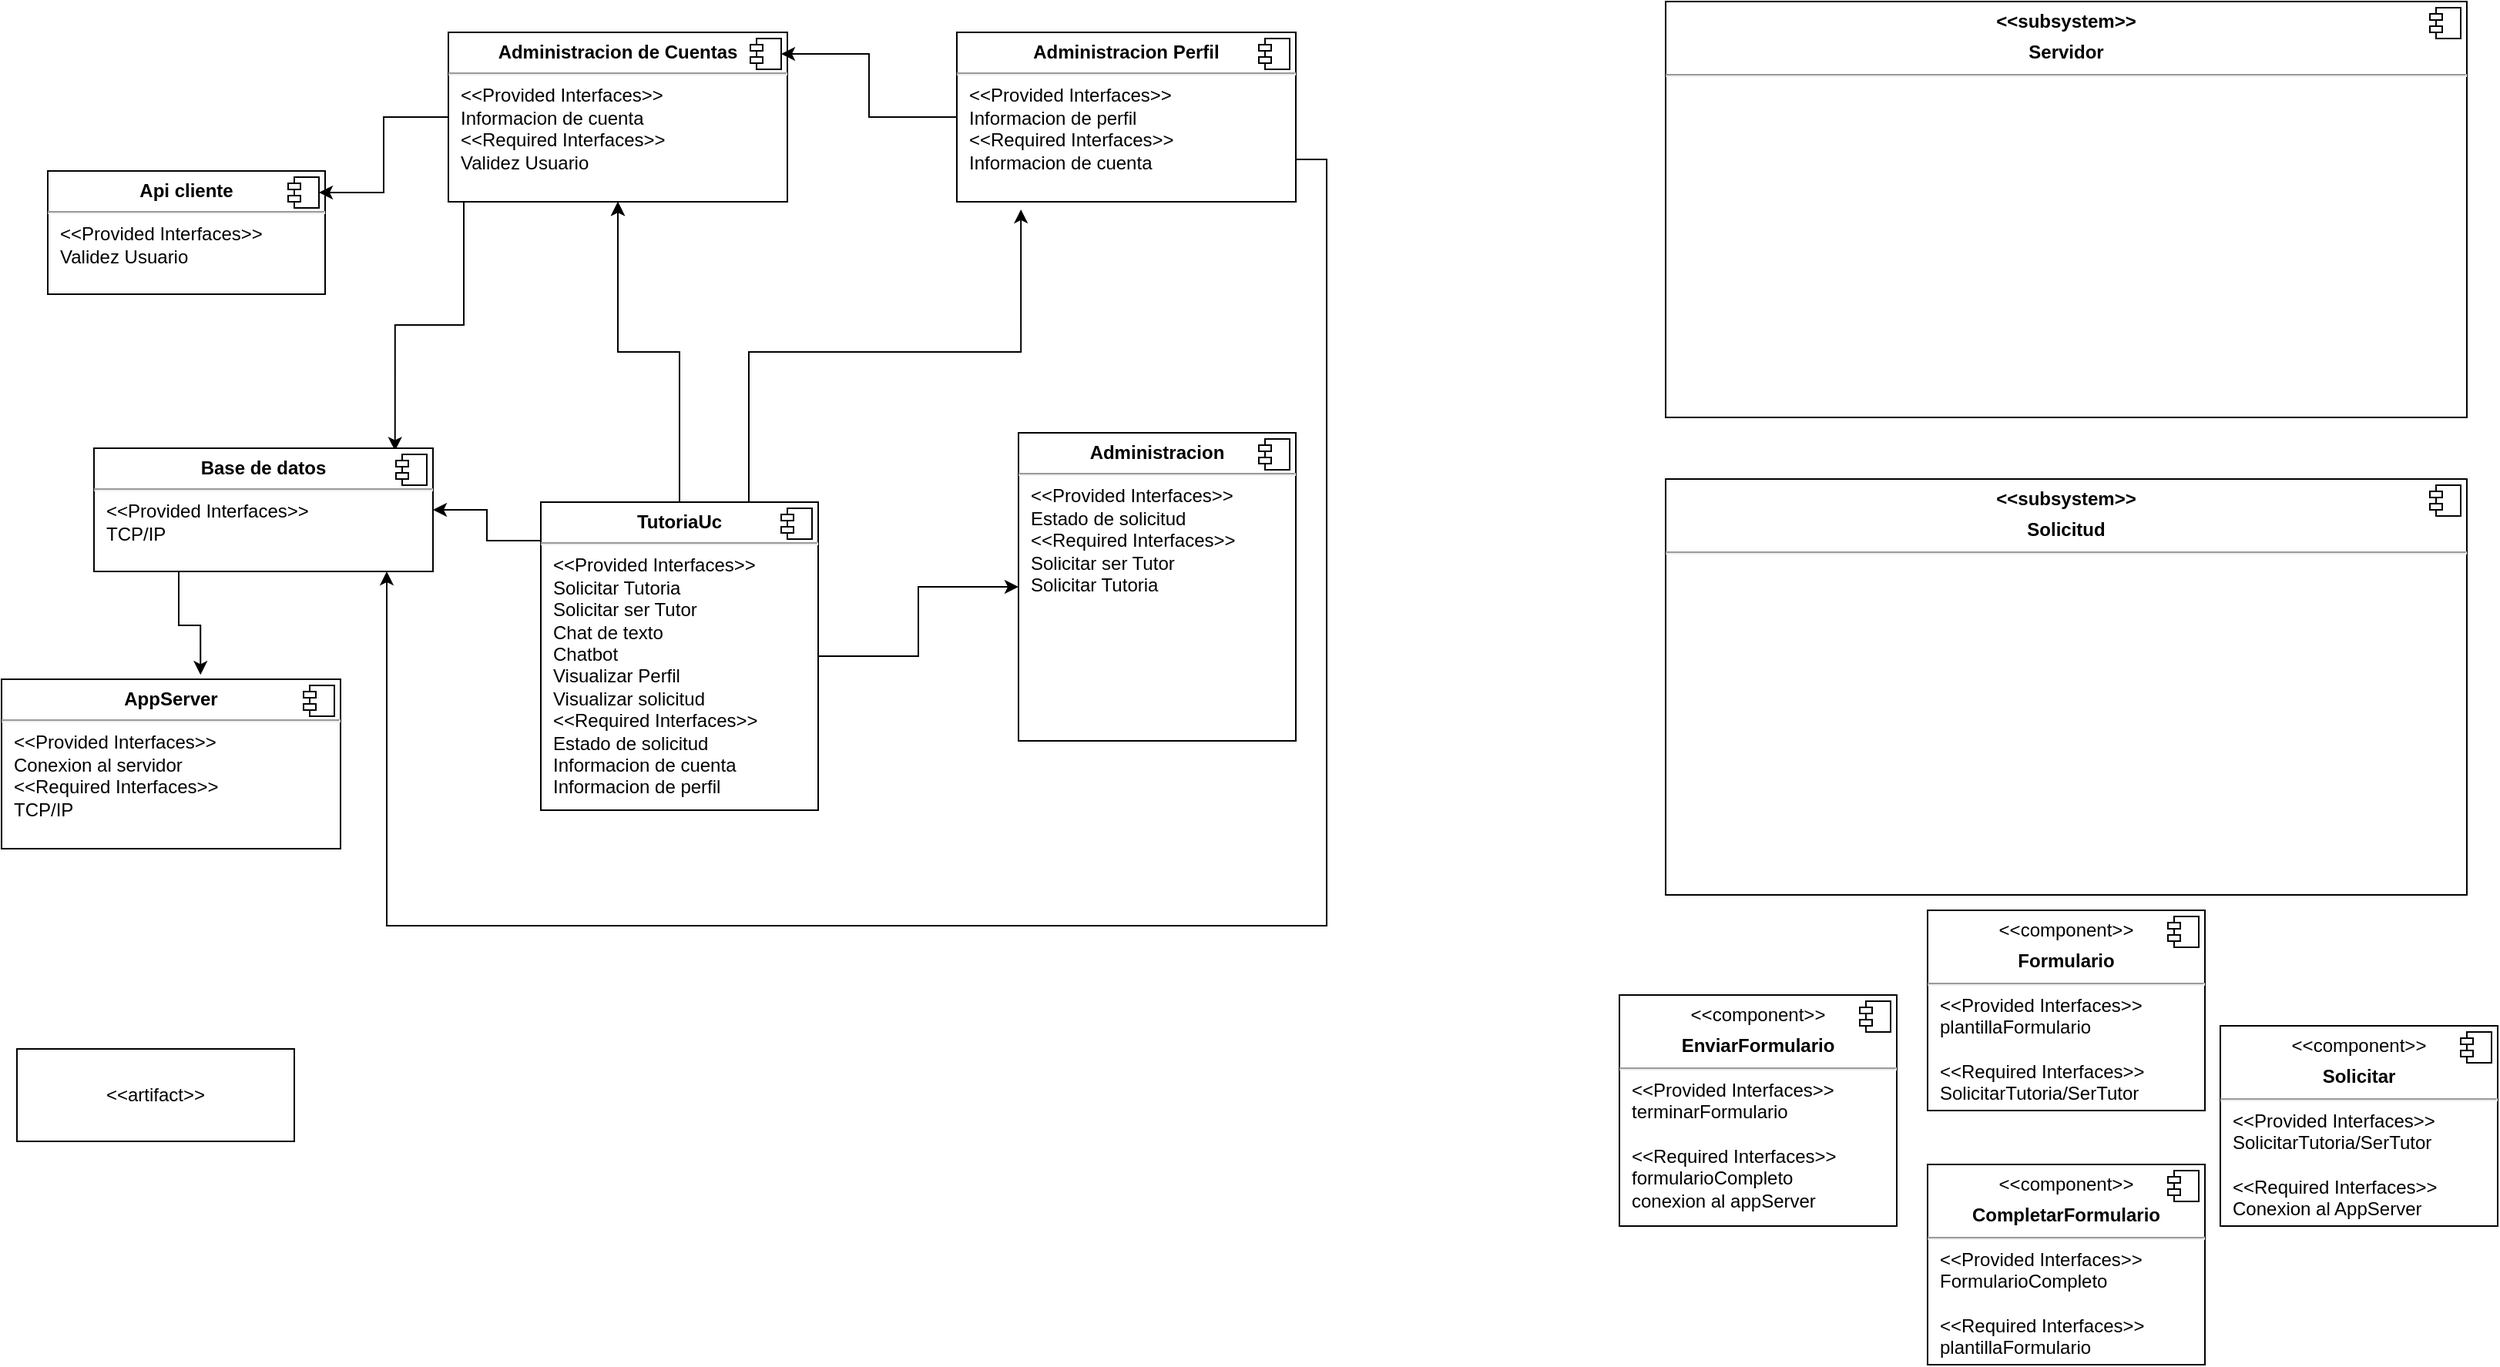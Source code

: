 <mxfile version="21.2.2" type="device">
  <diagram name="Página-1" id="PzlgppposAsdMKTDNmZx">
    <mxGraphModel dx="2324" dy="1008" grid="1" gridSize="10" guides="1" tooltips="1" connect="1" arrows="1" fold="1" page="1" pageScale="1" pageWidth="827" pageHeight="1169" math="0" shadow="0">
      <root>
        <mxCell id="0" />
        <mxCell id="1" parent="0" />
        <mxCell id="Z2yBX28U0FbMti6TLypK-35" value="" style="edgeStyle=orthogonalEdgeStyle;rounded=0;orthogonalLoop=1;jettySize=auto;html=1;" edge="1" parent="1" source="Z2yBX28U0FbMti6TLypK-1" target="Z2yBX28U0FbMti6TLypK-33">
          <mxGeometry relative="1" as="geometry" />
        </mxCell>
        <mxCell id="Z2yBX28U0FbMti6TLypK-48" value="" style="edgeStyle=orthogonalEdgeStyle;rounded=0;orthogonalLoop=1;jettySize=auto;html=1;" edge="1" parent="1" source="Z2yBX28U0FbMti6TLypK-1" target="Z2yBX28U0FbMti6TLypK-38">
          <mxGeometry relative="1" as="geometry" />
        </mxCell>
        <mxCell id="Z2yBX28U0FbMti6TLypK-49" value="" style="edgeStyle=orthogonalEdgeStyle;rounded=0;orthogonalLoop=1;jettySize=auto;html=1;" edge="1" parent="1" source="Z2yBX28U0FbMti6TLypK-1" target="Z2yBX28U0FbMti6TLypK-38">
          <mxGeometry relative="1" as="geometry" />
        </mxCell>
        <mxCell id="Z2yBX28U0FbMti6TLypK-51" style="edgeStyle=orthogonalEdgeStyle;rounded=0;orthogonalLoop=1;jettySize=auto;html=1;exitX=0.75;exitY=0;exitDx=0;exitDy=0;entryX=0.189;entryY=1.045;entryDx=0;entryDy=0;entryPerimeter=0;" edge="1" parent="1" source="Z2yBX28U0FbMti6TLypK-1" target="Z2yBX28U0FbMti6TLypK-40">
          <mxGeometry relative="1" as="geometry">
            <mxPoint x="680" y="210" as="targetPoint" />
          </mxGeometry>
        </mxCell>
        <mxCell id="Z2yBX28U0FbMti6TLypK-56" style="edgeStyle=orthogonalEdgeStyle;rounded=0;orthogonalLoop=1;jettySize=auto;html=1;exitX=0;exitY=0;exitDx=0;exitDy=0;entryX=1;entryY=0.5;entryDx=0;entryDy=0;" edge="1" parent="1" source="Z2yBX28U0FbMti6TLypK-1" target="Z2yBX28U0FbMti6TLypK-42">
          <mxGeometry relative="1" as="geometry">
            <Array as="points">
              <mxPoint x="370" y="410" />
              <mxPoint x="335" y="410" />
              <mxPoint x="335" y="390" />
            </Array>
          </mxGeometry>
        </mxCell>
        <mxCell id="Z2yBX28U0FbMti6TLypK-1" value="&lt;p style=&quot;margin:0px;margin-top:6px;text-align:center;&quot;&gt;&lt;b&gt;TutoriaUc&lt;/b&gt;&lt;/p&gt;&lt;hr&gt;&lt;p style=&quot;margin:0px;margin-left:8px;&quot;&gt;&amp;lt;&amp;lt;Provided Interfaces&amp;gt;&amp;gt;&lt;br&gt;&lt;/p&gt;&lt;p style=&quot;margin:0px;margin-left:8px;&quot;&gt;Solicitar Tutoria&lt;/p&gt;&lt;p style=&quot;margin:0px;margin-left:8px;&quot;&gt;Solicitar ser Tutor&lt;/p&gt;&lt;p style=&quot;margin:0px;margin-left:8px;&quot;&gt;Chat de texto&lt;/p&gt;&lt;p style=&quot;margin:0px;margin-left:8px;&quot;&gt;Chatbot&lt;/p&gt;&lt;p style=&quot;margin:0px;margin-left:8px;&quot;&gt;Visualizar Perfil&lt;/p&gt;&lt;p style=&quot;margin:0px;margin-left:8px;&quot;&gt;Visualizar solicitud&lt;/p&gt;&lt;p style=&quot;margin:0px;margin-left:8px;&quot;&gt;&amp;lt;&amp;lt;Required Interfaces&amp;gt;&amp;gt;&lt;/p&gt;&lt;p style=&quot;margin:0px;margin-left:8px;&quot;&gt;Estado de solicitud&lt;/p&gt;&lt;p style=&quot;margin:0px;margin-left:8px;&quot;&gt;Informacion de cuenta&lt;br&gt;&lt;/p&gt;&lt;p style=&quot;margin:0px;margin-left:8px;&quot;&gt;Informacion de perfil&lt;br&gt;&lt;/p&gt;&lt;p style=&quot;margin:0px;margin-left:8px;&quot;&gt;&lt;br&gt;&lt;/p&gt;" style="align=left;overflow=fill;html=1;dropTarget=0;whiteSpace=wrap;" vertex="1" parent="1">
          <mxGeometry x="370" y="385" width="180" height="200" as="geometry" />
        </mxCell>
        <mxCell id="Z2yBX28U0FbMti6TLypK-2" value="" style="shape=component;jettyWidth=8;jettyHeight=4;" vertex="1" parent="Z2yBX28U0FbMti6TLypK-1">
          <mxGeometry x="1" width="20" height="20" relative="1" as="geometry">
            <mxPoint x="-24" y="4" as="offset" />
          </mxGeometry>
        </mxCell>
        <mxCell id="Z2yBX28U0FbMti6TLypK-3" value="&lt;p style=&quot;margin:0px;margin-top:6px;text-align:center;&quot;&gt;&amp;lt;&amp;lt;component&amp;gt;&amp;gt;&lt;/p&gt;&lt;p style=&quot;margin:0px;margin-top:6px;text-align:center;&quot;&gt;&lt;b&gt;Solicitar&lt;/b&gt;&lt;/p&gt;&lt;hr&gt;&lt;p style=&quot;border-color: var(--border-color); margin: 0px 0px 0px 8px;&quot;&gt;&amp;lt;&amp;lt;Provided Interfaces&amp;gt;&amp;gt;&lt;br&gt;&lt;/p&gt;&lt;p style=&quot;border-color: var(--border-color); margin: 0px 0px 0px 8px;&quot;&gt;SolicitarTutoria/SerTutor&lt;/p&gt;&lt;p style=&quot;border-color: var(--border-color); margin: 0px 0px 0px 8px;&quot;&gt;&lt;br&gt;&lt;/p&gt;&lt;p style=&quot;border-color: var(--border-color); margin: 0px 0px 0px 8px;&quot;&gt;&amp;lt;&amp;lt;Required Interfaces&amp;gt;&amp;gt;&lt;/p&gt;&lt;p style=&quot;border-color: var(--border-color); margin: 0px 0px 0px 8px;&quot;&gt;Conexion al AppServer&lt;/p&gt;&lt;p style=&quot;border-color: var(--border-color); margin: 0px 0px 0px 8px;&quot;&gt;&lt;br&gt;&lt;/p&gt;" style="align=left;overflow=fill;html=1;dropTarget=0;whiteSpace=wrap;" vertex="1" parent="1">
          <mxGeometry x="1460" y="725" width="180" height="130" as="geometry" />
        </mxCell>
        <mxCell id="Z2yBX28U0FbMti6TLypK-4" value="" style="shape=component;jettyWidth=8;jettyHeight=4;" vertex="1" parent="Z2yBX28U0FbMti6TLypK-3">
          <mxGeometry x="1" width="20" height="20" relative="1" as="geometry">
            <mxPoint x="-24" y="4" as="offset" />
          </mxGeometry>
        </mxCell>
        <mxCell id="Z2yBX28U0FbMti6TLypK-14" value="&amp;lt;&amp;lt;artifact&amp;gt;&amp;gt;&lt;br&gt;" style="html=1;align=center;verticalAlign=middle;dashed=0;whiteSpace=wrap;" vertex="1" parent="1">
          <mxGeometry x="30" y="740" width="180" height="60" as="geometry" />
        </mxCell>
        <mxCell id="Z2yBX28U0FbMti6TLypK-21" value="&lt;p style=&quot;margin:0px;margin-top:6px;text-align:center;&quot;&gt;&lt;b&gt;&amp;lt;&amp;lt;subsystem&amp;gt;&amp;gt;&lt;/b&gt;&lt;/p&gt;&lt;p style=&quot;margin:0px;margin-top:6px;text-align:center;&quot;&gt;&lt;b&gt;Servidor&lt;/b&gt;&lt;/p&gt;&lt;hr&gt;&lt;p style=&quot;margin:0px;margin-left:8px;&quot;&gt;&lt;br&gt;&lt;/p&gt;" style="align=left;overflow=fill;html=1;dropTarget=0;whiteSpace=wrap;fillColor=none;" vertex="1" parent="1">
          <mxGeometry x="1100" y="60" width="520" height="270" as="geometry" />
        </mxCell>
        <mxCell id="Z2yBX28U0FbMti6TLypK-22" value="" style="shape=component;jettyWidth=8;jettyHeight=4;" vertex="1" parent="Z2yBX28U0FbMti6TLypK-21">
          <mxGeometry x="1" width="20" height="20" relative="1" as="geometry">
            <mxPoint x="-24" y="4" as="offset" />
          </mxGeometry>
        </mxCell>
        <mxCell id="Z2yBX28U0FbMti6TLypK-23" value="&lt;p style=&quot;margin:0px;margin-top:6px;text-align:center;&quot;&gt;&lt;b&gt;&amp;lt;&amp;lt;subsystem&amp;gt;&amp;gt;&lt;/b&gt;&lt;/p&gt;&lt;p style=&quot;margin:0px;margin-top:6px;text-align:center;&quot;&gt;&lt;b&gt;Solicitud&lt;/b&gt;&lt;/p&gt;&lt;hr&gt;&lt;p style=&quot;margin:0px;margin-left:8px;&quot;&gt;&lt;br&gt;&lt;/p&gt;" style="align=left;overflow=fill;html=1;dropTarget=0;whiteSpace=wrap;fillColor=none;" vertex="1" parent="1">
          <mxGeometry x="1100" y="370" width="520" height="270" as="geometry" />
        </mxCell>
        <mxCell id="Z2yBX28U0FbMti6TLypK-24" value="" style="shape=component;jettyWidth=8;jettyHeight=4;" vertex="1" parent="Z2yBX28U0FbMti6TLypK-23">
          <mxGeometry x="1" width="20" height="20" relative="1" as="geometry">
            <mxPoint x="-24" y="4" as="offset" />
          </mxGeometry>
        </mxCell>
        <mxCell id="Z2yBX28U0FbMti6TLypK-27" value="&lt;p style=&quot;margin:0px;margin-top:6px;text-align:center;&quot;&gt;&amp;lt;&amp;lt;component&amp;gt;&amp;gt;&lt;/p&gt;&lt;p style=&quot;margin:0px;margin-top:6px;text-align:center;&quot;&gt;&lt;b&gt;Formulario&lt;/b&gt;&lt;/p&gt;&lt;hr&gt;&lt;p style=&quot;border-color: var(--border-color); margin: 0px 0px 0px 8px;&quot;&gt;&amp;lt;&amp;lt;Provided Interfaces&amp;gt;&amp;gt;&lt;br&gt;&lt;/p&gt;&lt;p style=&quot;border-color: var(--border-color); margin: 0px 0px 0px 8px;&quot;&gt;plantillaFormulario&lt;/p&gt;&lt;p style=&quot;border-color: var(--border-color); margin: 0px 0px 0px 8px;&quot;&gt;&lt;br&gt;&lt;/p&gt;&lt;p style=&quot;border-color: var(--border-color); margin: 0px 0px 0px 8px;&quot;&gt;&amp;lt;&amp;lt;Required Interfaces&amp;gt;&amp;gt;&lt;/p&gt;&lt;p style=&quot;border-color: var(--border-color); margin: 0px 0px 0px 8px;&quot;&gt;SolicitarTutoria/SerTutor&lt;/p&gt;&lt;p style=&quot;border-color: var(--border-color); margin: 0px 0px 0px 8px;&quot;&gt;&lt;br&gt;&lt;/p&gt;" style="align=left;overflow=fill;html=1;dropTarget=0;whiteSpace=wrap;" vertex="1" parent="1">
          <mxGeometry x="1270" y="650" width="180" height="130" as="geometry" />
        </mxCell>
        <mxCell id="Z2yBX28U0FbMti6TLypK-28" value="" style="shape=component;jettyWidth=8;jettyHeight=4;" vertex="1" parent="Z2yBX28U0FbMti6TLypK-27">
          <mxGeometry x="1" width="20" height="20" relative="1" as="geometry">
            <mxPoint x="-24" y="4" as="offset" />
          </mxGeometry>
        </mxCell>
        <mxCell id="Z2yBX28U0FbMti6TLypK-29" value="&lt;p style=&quot;margin:0px;margin-top:6px;text-align:center;&quot;&gt;&amp;lt;&amp;lt;component&amp;gt;&amp;gt;&lt;/p&gt;&lt;p style=&quot;margin:0px;margin-top:6px;text-align:center;&quot;&gt;&lt;b&gt;CompletarFormulario&lt;/b&gt;&lt;/p&gt;&lt;hr&gt;&lt;p style=&quot;border-color: var(--border-color); margin: 0px 0px 0px 8px;&quot;&gt;&amp;lt;&amp;lt;Provided Interfaces&amp;gt;&amp;gt;&lt;br&gt;&lt;/p&gt;&lt;p style=&quot;border-color: var(--border-color); margin: 0px 0px 0px 8px;&quot;&gt;FormularioCompleto&lt;/p&gt;&lt;p style=&quot;border-color: var(--border-color); margin: 0px 0px 0px 8px;&quot;&gt;&lt;br&gt;&lt;/p&gt;&lt;p style=&quot;border-color: var(--border-color); margin: 0px 0px 0px 8px;&quot;&gt;&amp;lt;&amp;lt;Required Interfaces&amp;gt;&amp;gt;&lt;/p&gt;&lt;p style=&quot;border-color: var(--border-color); margin: 0px 0px 0px 8px;&quot;&gt;plantillaFormulario&lt;/p&gt;&lt;p style=&quot;border-color: var(--border-color); margin: 0px 0px 0px 8px;&quot;&gt;&lt;br&gt;&lt;/p&gt;" style="align=left;overflow=fill;html=1;dropTarget=0;whiteSpace=wrap;" vertex="1" parent="1">
          <mxGeometry x="1270" y="815" width="180" height="130" as="geometry" />
        </mxCell>
        <mxCell id="Z2yBX28U0FbMti6TLypK-30" value="" style="shape=component;jettyWidth=8;jettyHeight=4;" vertex="1" parent="Z2yBX28U0FbMti6TLypK-29">
          <mxGeometry x="1" width="20" height="20" relative="1" as="geometry">
            <mxPoint x="-24" y="4" as="offset" />
          </mxGeometry>
        </mxCell>
        <mxCell id="Z2yBX28U0FbMti6TLypK-31" value="&lt;p style=&quot;margin:0px;margin-top:6px;text-align:center;&quot;&gt;&amp;lt;&amp;lt;component&amp;gt;&amp;gt;&lt;/p&gt;&lt;p style=&quot;margin:0px;margin-top:6px;text-align:center;&quot;&gt;&lt;b&gt;EnviarFormulario&lt;/b&gt;&lt;/p&gt;&lt;hr&gt;&lt;p style=&quot;border-color: var(--border-color); margin: 0px 0px 0px 8px;&quot;&gt;&amp;lt;&amp;lt;Provided Interfaces&amp;gt;&amp;gt;&lt;br&gt;&lt;/p&gt;&lt;p style=&quot;border-color: var(--border-color); margin: 0px 0px 0px 8px;&quot;&gt;terminarFormulario&lt;/p&gt;&lt;p style=&quot;border-color: var(--border-color); margin: 0px 0px 0px 8px;&quot;&gt;&lt;br&gt;&lt;/p&gt;&lt;p style=&quot;border-color: var(--border-color); margin: 0px 0px 0px 8px;&quot;&gt;&amp;lt;&amp;lt;Required Interfaces&amp;gt;&amp;gt;&lt;/p&gt;&lt;p style=&quot;border-color: var(--border-color); margin: 0px 0px 0px 8px;&quot;&gt;formularioCompleto&lt;/p&gt;&lt;p style=&quot;border-color: var(--border-color); margin: 0px 0px 0px 8px;&quot;&gt;conexion al appServer&lt;/p&gt;&lt;p style=&quot;border-color: var(--border-color); margin: 0px 0px 0px 8px;&quot;&gt;&lt;br&gt;&lt;/p&gt;&lt;p style=&quot;border-color: var(--border-color); margin: 0px 0px 0px 8px;&quot;&gt;&lt;br&gt;&lt;/p&gt;" style="align=left;overflow=fill;html=1;dropTarget=0;whiteSpace=wrap;" vertex="1" parent="1">
          <mxGeometry x="1070" y="705" width="180" height="150" as="geometry" />
        </mxCell>
        <mxCell id="Z2yBX28U0FbMti6TLypK-32" value="" style="shape=component;jettyWidth=8;jettyHeight=4;" vertex="1" parent="Z2yBX28U0FbMti6TLypK-31">
          <mxGeometry x="1" width="20" height="20" relative="1" as="geometry">
            <mxPoint x="-24" y="4" as="offset" />
          </mxGeometry>
        </mxCell>
        <mxCell id="Z2yBX28U0FbMti6TLypK-33" value="&lt;p style=&quot;margin:0px;margin-top:6px;text-align:center;&quot;&gt;&lt;b&gt;Administracion&lt;/b&gt;&lt;/p&gt;&lt;hr&gt;&lt;p style=&quot;margin:0px;margin-left:8px;&quot;&gt;&amp;lt;&amp;lt;Provided Interfaces&amp;gt;&amp;gt;&lt;br&gt;&lt;/p&gt;&lt;p style=&quot;margin:0px;margin-left:8px;&quot;&gt;&lt;span style=&quot;background-color: initial;&quot;&gt;Estado de solicitud&lt;/span&gt;&lt;br&gt;&lt;/p&gt;&lt;p style=&quot;margin:0px;margin-left:8px;&quot;&gt;&amp;lt;&amp;lt;Required Interfaces&amp;gt;&amp;gt;&lt;/p&gt;&lt;p style=&quot;margin:0px;margin-left:8px;&quot;&gt;Solicitar ser Tutor&lt;/p&gt;&lt;p style=&quot;margin:0px;margin-left:8px;&quot;&gt;Solicitar Tutoria&lt;/p&gt;" style="align=left;overflow=fill;html=1;dropTarget=0;whiteSpace=wrap;" vertex="1" parent="1">
          <mxGeometry x="680" y="340" width="180" height="200" as="geometry" />
        </mxCell>
        <mxCell id="Z2yBX28U0FbMti6TLypK-34" value="" style="shape=component;jettyWidth=8;jettyHeight=4;" vertex="1" parent="Z2yBX28U0FbMti6TLypK-33">
          <mxGeometry x="1" width="20" height="20" relative="1" as="geometry">
            <mxPoint x="-24" y="4" as="offset" />
          </mxGeometry>
        </mxCell>
        <mxCell id="Z2yBX28U0FbMti6TLypK-36" value="&lt;p style=&quot;margin:0px;margin-top:6px;text-align:center;&quot;&gt;&lt;b&gt;Api cliente&lt;/b&gt;&lt;/p&gt;&lt;hr&gt;&lt;p style=&quot;margin:0px;margin-left:8px;&quot;&gt;&amp;lt;&amp;lt;Provided Interfaces&amp;gt;&amp;gt;&lt;br&gt;&lt;/p&gt;&lt;p style=&quot;margin:0px;margin-left:8px;&quot;&gt;Validez Usuario&lt;/p&gt;&lt;p style=&quot;margin:0px;margin-left:8px;&quot;&gt;&lt;br&gt;&lt;/p&gt;&lt;p style=&quot;margin:0px;margin-left:8px;&quot;&gt;&lt;br&gt;&lt;/p&gt;&lt;p style=&quot;margin:0px;margin-left:8px;&quot;&gt;&lt;br&gt;&lt;/p&gt;" style="align=left;overflow=fill;html=1;dropTarget=0;whiteSpace=wrap;" vertex="1" parent="1">
          <mxGeometry x="50" y="170" width="180" height="80" as="geometry" />
        </mxCell>
        <mxCell id="Z2yBX28U0FbMti6TLypK-37" value="" style="shape=component;jettyWidth=8;jettyHeight=4;" vertex="1" parent="Z2yBX28U0FbMti6TLypK-36">
          <mxGeometry x="1" width="20" height="20" relative="1" as="geometry">
            <mxPoint x="-24" y="4" as="offset" />
          </mxGeometry>
        </mxCell>
        <mxCell id="Z2yBX28U0FbMti6TLypK-53" value="" style="edgeStyle=orthogonalEdgeStyle;rounded=0;orthogonalLoop=1;jettySize=auto;html=1;" edge="1" parent="1" source="Z2yBX28U0FbMti6TLypK-38" target="Z2yBX28U0FbMti6TLypK-37">
          <mxGeometry relative="1" as="geometry" />
        </mxCell>
        <mxCell id="Z2yBX28U0FbMti6TLypK-55" style="edgeStyle=orthogonalEdgeStyle;rounded=0;orthogonalLoop=1;jettySize=auto;html=1;exitX=0;exitY=1;exitDx=0;exitDy=0;entryX=0.888;entryY=0.021;entryDx=0;entryDy=0;entryPerimeter=0;" edge="1" parent="1" source="Z2yBX28U0FbMti6TLypK-38" target="Z2yBX28U0FbMti6TLypK-42">
          <mxGeometry relative="1" as="geometry">
            <Array as="points">
              <mxPoint x="320" y="190" />
              <mxPoint x="320" y="270" />
              <mxPoint x="275" y="270" />
            </Array>
          </mxGeometry>
        </mxCell>
        <mxCell id="Z2yBX28U0FbMti6TLypK-38" value="&lt;p style=&quot;margin:0px;margin-top:6px;text-align:center;&quot;&gt;&lt;b&gt;Administracion de Cuentas&lt;/b&gt;&lt;/p&gt;&lt;hr&gt;&lt;p style=&quot;margin:0px;margin-left:8px;&quot;&gt;&amp;lt;&amp;lt;Provided Interfaces&amp;gt;&amp;gt;&lt;br&gt;&lt;/p&gt;&lt;p style=&quot;margin:0px;margin-left:8px;&quot;&gt;&lt;span style=&quot;background-color: initial;&quot;&gt;Informacion de cuenta&lt;/span&gt;&lt;/p&gt;&lt;p style=&quot;margin:0px;margin-left:8px;&quot;&gt;&lt;span style=&quot;background-color: initial;&quot;&gt;&amp;lt;&amp;lt;Required Interfaces&amp;gt;&amp;gt;&lt;/span&gt;&lt;/p&gt;&lt;p style=&quot;margin:0px;margin-left:8px;&quot;&gt;Validez Usuario&lt;/p&gt;&lt;p style=&quot;margin:0px;margin-left:8px;&quot;&gt;&lt;br&gt;&lt;/p&gt;&lt;p style=&quot;margin:0px;margin-left:8px;&quot;&gt;&lt;br&gt;&lt;/p&gt;" style="align=left;overflow=fill;html=1;dropTarget=0;whiteSpace=wrap;" vertex="1" parent="1">
          <mxGeometry x="310" y="80" width="220" height="110" as="geometry" />
        </mxCell>
        <mxCell id="Z2yBX28U0FbMti6TLypK-39" value="" style="shape=component;jettyWidth=8;jettyHeight=4;" vertex="1" parent="Z2yBX28U0FbMti6TLypK-38">
          <mxGeometry x="1" width="20" height="20" relative="1" as="geometry">
            <mxPoint x="-24" y="4" as="offset" />
          </mxGeometry>
        </mxCell>
        <mxCell id="Z2yBX28U0FbMti6TLypK-52" value="" style="edgeStyle=orthogonalEdgeStyle;rounded=0;orthogonalLoop=1;jettySize=auto;html=1;" edge="1" parent="1" source="Z2yBX28U0FbMti6TLypK-40" target="Z2yBX28U0FbMti6TLypK-39">
          <mxGeometry relative="1" as="geometry" />
        </mxCell>
        <mxCell id="Z2yBX28U0FbMti6TLypK-54" style="edgeStyle=orthogonalEdgeStyle;rounded=0;orthogonalLoop=1;jettySize=auto;html=1;exitX=1;exitY=0.75;exitDx=0;exitDy=0;" edge="1" parent="1" source="Z2yBX28U0FbMti6TLypK-40" target="Z2yBX28U0FbMti6TLypK-42">
          <mxGeometry relative="1" as="geometry">
            <mxPoint x="930" y="670" as="targetPoint" />
            <Array as="points">
              <mxPoint x="880" y="163" />
              <mxPoint x="880" y="660" />
              <mxPoint x="270" y="660" />
            </Array>
          </mxGeometry>
        </mxCell>
        <mxCell id="Z2yBX28U0FbMti6TLypK-40" value="&lt;p style=&quot;margin:0px;margin-top:6px;text-align:center;&quot;&gt;&lt;b&gt;Administracion Perfil&lt;/b&gt;&lt;/p&gt;&lt;hr&gt;&lt;p style=&quot;margin:0px;margin-left:8px;&quot;&gt;&amp;lt;&amp;lt;Provided Interfaces&amp;gt;&amp;gt;&lt;br&gt;&lt;/p&gt;&lt;p style=&quot;margin:0px;margin-left:8px;&quot;&gt;&lt;span style=&quot;background-color: initial;&quot;&gt;Informacion de perfil&lt;/span&gt;&lt;/p&gt;&lt;p style=&quot;margin:0px;margin-left:8px;&quot;&gt;&lt;span style=&quot;background-color: initial;&quot;&gt;&amp;lt;&amp;lt;Required Interfaces&amp;gt;&amp;gt;&lt;/span&gt;&lt;/p&gt;&lt;p style=&quot;margin:0px;margin-left:8px;&quot;&gt;Informacion de cuenta&lt;/p&gt;&lt;p style=&quot;margin:0px;margin-left:8px;&quot;&gt;&lt;br&gt;&lt;/p&gt;&lt;p style=&quot;margin:0px;margin-left:8px;&quot;&gt;&lt;br&gt;&lt;/p&gt;" style="align=left;overflow=fill;html=1;dropTarget=0;whiteSpace=wrap;" vertex="1" parent="1">
          <mxGeometry x="640" y="80" width="220" height="110" as="geometry" />
        </mxCell>
        <mxCell id="Z2yBX28U0FbMti6TLypK-41" value="" style="shape=component;jettyWidth=8;jettyHeight=4;" vertex="1" parent="Z2yBX28U0FbMti6TLypK-40">
          <mxGeometry x="1" width="20" height="20" relative="1" as="geometry">
            <mxPoint x="-24" y="4" as="offset" />
          </mxGeometry>
        </mxCell>
        <mxCell id="Z2yBX28U0FbMti6TLypK-57" style="edgeStyle=orthogonalEdgeStyle;rounded=0;orthogonalLoop=1;jettySize=auto;html=1;exitX=0.25;exitY=1;exitDx=0;exitDy=0;entryX=0.587;entryY=-0.026;entryDx=0;entryDy=0;entryPerimeter=0;" edge="1" parent="1" source="Z2yBX28U0FbMti6TLypK-42" target="Z2yBX28U0FbMti6TLypK-44">
          <mxGeometry relative="1" as="geometry" />
        </mxCell>
        <mxCell id="Z2yBX28U0FbMti6TLypK-42" value="&lt;p style=&quot;margin:0px;margin-top:6px;text-align:center;&quot;&gt;&lt;b&gt;Base de datos&lt;/b&gt;&lt;/p&gt;&lt;hr&gt;&lt;p style=&quot;margin:0px;margin-left:8px;&quot;&gt;&amp;lt;&amp;lt;Provided Interfaces&amp;gt;&amp;gt;&lt;br&gt;&lt;/p&gt;&lt;p style=&quot;margin:0px;margin-left:8px;&quot;&gt;&lt;span style=&quot;background-color: initial;&quot;&gt;TCP/IP&lt;/span&gt;&lt;/p&gt;&lt;p style=&quot;margin:0px;margin-left:8px;&quot;&gt;&lt;br&gt;&lt;/p&gt;&lt;p style=&quot;margin:0px;margin-left:8px;&quot;&gt;&lt;br&gt;&lt;/p&gt;" style="align=left;overflow=fill;html=1;dropTarget=0;whiteSpace=wrap;" vertex="1" parent="1">
          <mxGeometry x="80" y="350" width="220" height="80" as="geometry" />
        </mxCell>
        <mxCell id="Z2yBX28U0FbMti6TLypK-43" value="" style="shape=component;jettyWidth=8;jettyHeight=4;" vertex="1" parent="Z2yBX28U0FbMti6TLypK-42">
          <mxGeometry x="1" width="20" height="20" relative="1" as="geometry">
            <mxPoint x="-24" y="4" as="offset" />
          </mxGeometry>
        </mxCell>
        <mxCell id="Z2yBX28U0FbMti6TLypK-44" value="&lt;p style=&quot;margin:0px;margin-top:6px;text-align:center;&quot;&gt;&lt;b&gt;AppServer&lt;/b&gt;&lt;/p&gt;&lt;hr&gt;&lt;p style=&quot;margin:0px;margin-left:8px;&quot;&gt;&amp;lt;&amp;lt;Provided Interfaces&amp;gt;&amp;gt;&lt;br&gt;&lt;/p&gt;&lt;p style=&quot;margin:0px;margin-left:8px;&quot;&gt;Conexion al servidor&lt;/p&gt;&lt;p style=&quot;border-color: var(--border-color); margin: 0px 0px 0px 8px;&quot;&gt;&amp;lt;&amp;lt;Required Interfaces&amp;gt;&amp;gt;&lt;/p&gt;&lt;p style=&quot;margin:0px;margin-left:8px;&quot;&gt;&lt;span style=&quot;background-color: initial;&quot;&gt;TCP/IP&lt;/span&gt;&lt;/p&gt;&lt;p style=&quot;margin:0px;margin-left:8px;&quot;&gt;&lt;br&gt;&lt;/p&gt;&lt;p style=&quot;margin:0px;margin-left:8px;&quot;&gt;&lt;br&gt;&lt;/p&gt;" style="align=left;overflow=fill;html=1;dropTarget=0;whiteSpace=wrap;" vertex="1" parent="1">
          <mxGeometry x="20" y="500" width="220" height="110" as="geometry" />
        </mxCell>
        <mxCell id="Z2yBX28U0FbMti6TLypK-45" value="" style="shape=component;jettyWidth=8;jettyHeight=4;" vertex="1" parent="Z2yBX28U0FbMti6TLypK-44">
          <mxGeometry x="1" width="20" height="20" relative="1" as="geometry">
            <mxPoint x="-24" y="4" as="offset" />
          </mxGeometry>
        </mxCell>
      </root>
    </mxGraphModel>
  </diagram>
</mxfile>
